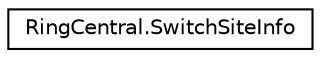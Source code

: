 digraph "Graphical Class Hierarchy"
{
 // LATEX_PDF_SIZE
  edge [fontname="Helvetica",fontsize="10",labelfontname="Helvetica",labelfontsize="10"];
  node [fontname="Helvetica",fontsize="10",shape=record];
  rankdir="LR";
  Node0 [label="RingCentral.SwitchSiteInfo",height=0.2,width=0.4,color="black", fillcolor="white", style="filled",URL="$classRingCentral_1_1SwitchSiteInfo.html",tooltip=" "];
}
